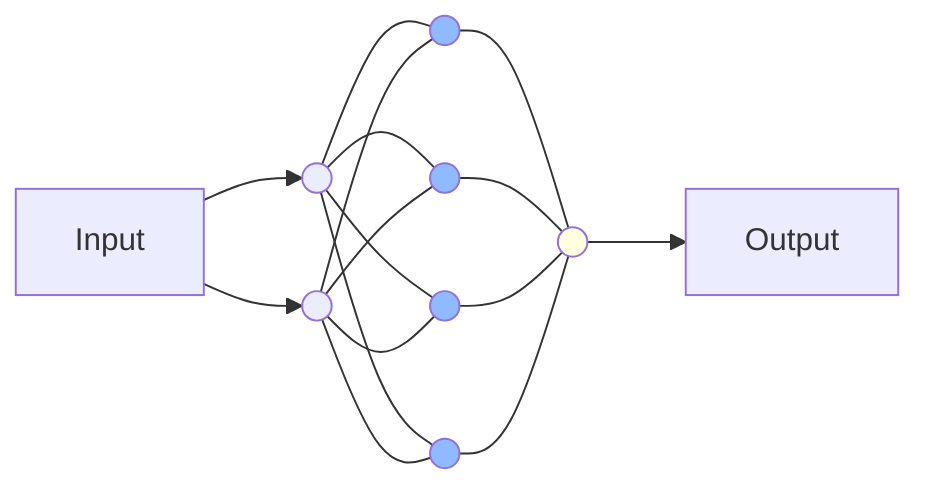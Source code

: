 graph LR
    Input --> A 
    style C fill:#8fbaff
    style D fill:#8fbaff
    style E fill:#8fbaff
    style F fill:#8fbaff
    style G fill:#ffffe0

    Input --> B
    A(( )) --- C(( ))
    B(( )) --- C
    A --- D(( ))
    B --- D
    A --- E(( ))
    B --- E
    A --- F(( ))
    B --- F(( ))
    C --- G(( ))
    D --- G
    E --- G 
    F --- G 
    G --> Output